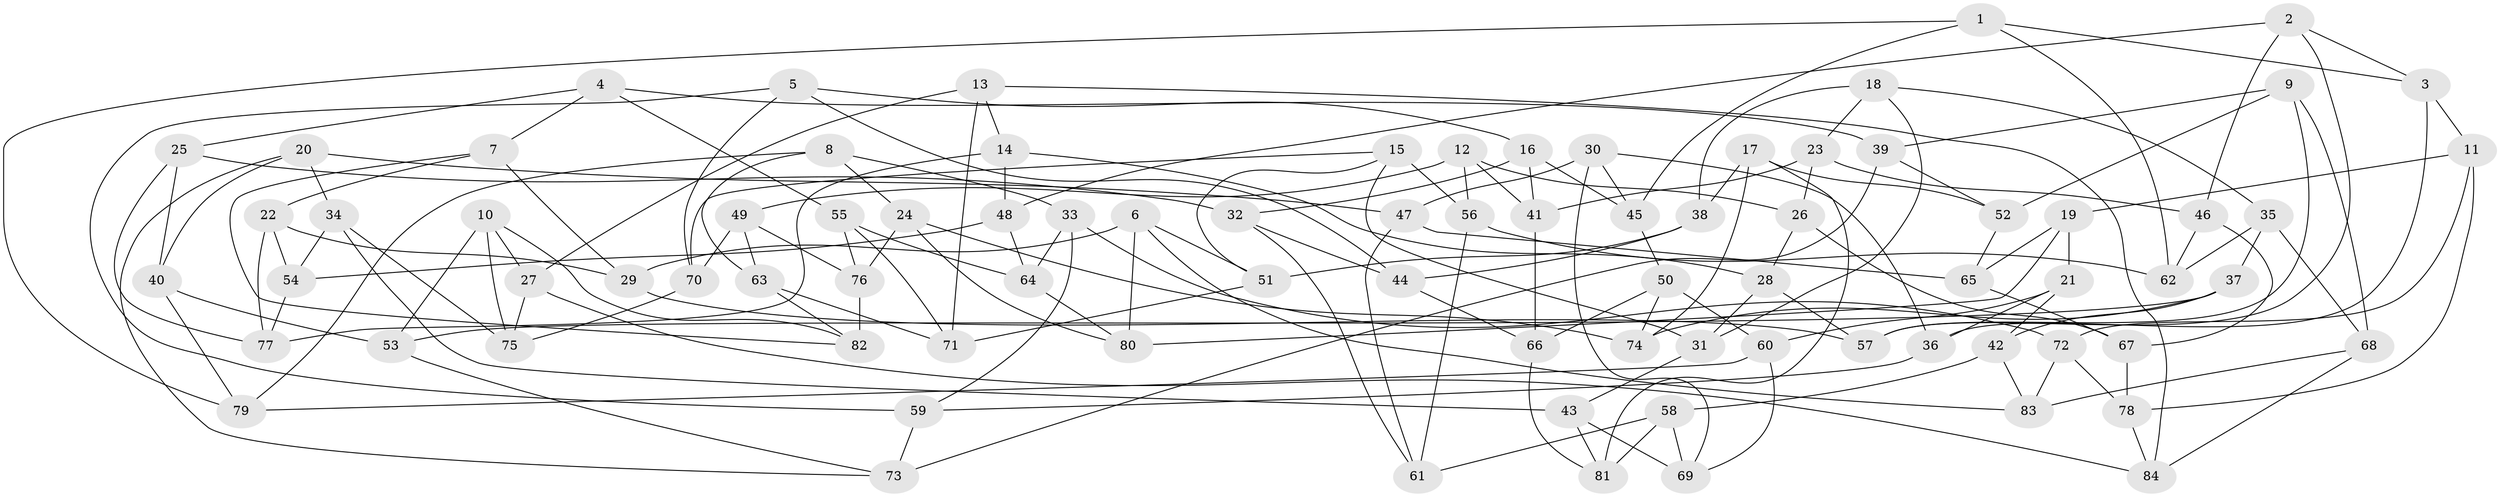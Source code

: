 // coarse degree distribution, {4: 0.16666666666666666, 5: 0.30952380952380953, 6: 0.4523809523809524, 3: 0.023809523809523808, 7: 0.047619047619047616}
// Generated by graph-tools (version 1.1) at 2025/38/03/04/25 23:38:14]
// undirected, 84 vertices, 168 edges
graph export_dot {
  node [color=gray90,style=filled];
  1;
  2;
  3;
  4;
  5;
  6;
  7;
  8;
  9;
  10;
  11;
  12;
  13;
  14;
  15;
  16;
  17;
  18;
  19;
  20;
  21;
  22;
  23;
  24;
  25;
  26;
  27;
  28;
  29;
  30;
  31;
  32;
  33;
  34;
  35;
  36;
  37;
  38;
  39;
  40;
  41;
  42;
  43;
  44;
  45;
  46;
  47;
  48;
  49;
  50;
  51;
  52;
  53;
  54;
  55;
  56;
  57;
  58;
  59;
  60;
  61;
  62;
  63;
  64;
  65;
  66;
  67;
  68;
  69;
  70;
  71;
  72;
  73;
  74;
  75;
  76;
  77;
  78;
  79;
  80;
  81;
  82;
  83;
  84;
  1 -- 3;
  1 -- 79;
  1 -- 62;
  1 -- 45;
  2 -- 48;
  2 -- 46;
  2 -- 3;
  2 -- 57;
  3 -- 11;
  3 -- 36;
  4 -- 55;
  4 -- 25;
  4 -- 39;
  4 -- 7;
  5 -- 59;
  5 -- 16;
  5 -- 44;
  5 -- 70;
  6 -- 83;
  6 -- 51;
  6 -- 80;
  6 -- 29;
  7 -- 22;
  7 -- 82;
  7 -- 29;
  8 -- 63;
  8 -- 24;
  8 -- 33;
  8 -- 79;
  9 -- 57;
  9 -- 52;
  9 -- 39;
  9 -- 68;
  10 -- 53;
  10 -- 82;
  10 -- 75;
  10 -- 27;
  11 -- 78;
  11 -- 72;
  11 -- 19;
  12 -- 56;
  12 -- 49;
  12 -- 41;
  12 -- 26;
  13 -- 71;
  13 -- 84;
  13 -- 14;
  13 -- 27;
  14 -- 77;
  14 -- 28;
  14 -- 48;
  15 -- 51;
  15 -- 70;
  15 -- 31;
  15 -- 56;
  16 -- 32;
  16 -- 45;
  16 -- 41;
  17 -- 81;
  17 -- 74;
  17 -- 38;
  17 -- 52;
  18 -- 31;
  18 -- 23;
  18 -- 38;
  18 -- 35;
  19 -- 80;
  19 -- 65;
  19 -- 21;
  20 -- 73;
  20 -- 40;
  20 -- 34;
  20 -- 47;
  21 -- 42;
  21 -- 36;
  21 -- 60;
  22 -- 54;
  22 -- 29;
  22 -- 77;
  23 -- 46;
  23 -- 41;
  23 -- 26;
  24 -- 80;
  24 -- 76;
  24 -- 74;
  25 -- 32;
  25 -- 40;
  25 -- 77;
  26 -- 67;
  26 -- 28;
  27 -- 75;
  27 -- 84;
  28 -- 57;
  28 -- 31;
  29 -- 57;
  30 -- 45;
  30 -- 47;
  30 -- 69;
  30 -- 36;
  31 -- 43;
  32 -- 61;
  32 -- 44;
  33 -- 64;
  33 -- 72;
  33 -- 59;
  34 -- 43;
  34 -- 75;
  34 -- 54;
  35 -- 68;
  35 -- 62;
  35 -- 37;
  36 -- 59;
  37 -- 74;
  37 -- 53;
  37 -- 42;
  38 -- 51;
  38 -- 44;
  39 -- 52;
  39 -- 73;
  40 -- 53;
  40 -- 79;
  41 -- 66;
  42 -- 58;
  42 -- 83;
  43 -- 81;
  43 -- 69;
  44 -- 66;
  45 -- 50;
  46 -- 67;
  46 -- 62;
  47 -- 65;
  47 -- 61;
  48 -- 64;
  48 -- 54;
  49 -- 70;
  49 -- 63;
  49 -- 76;
  50 -- 60;
  50 -- 74;
  50 -- 66;
  51 -- 71;
  52 -- 65;
  53 -- 73;
  54 -- 77;
  55 -- 64;
  55 -- 76;
  55 -- 71;
  56 -- 62;
  56 -- 61;
  58 -- 81;
  58 -- 61;
  58 -- 69;
  59 -- 73;
  60 -- 79;
  60 -- 69;
  63 -- 71;
  63 -- 82;
  64 -- 80;
  65 -- 67;
  66 -- 81;
  67 -- 78;
  68 -- 83;
  68 -- 84;
  70 -- 75;
  72 -- 83;
  72 -- 78;
  76 -- 82;
  78 -- 84;
}
